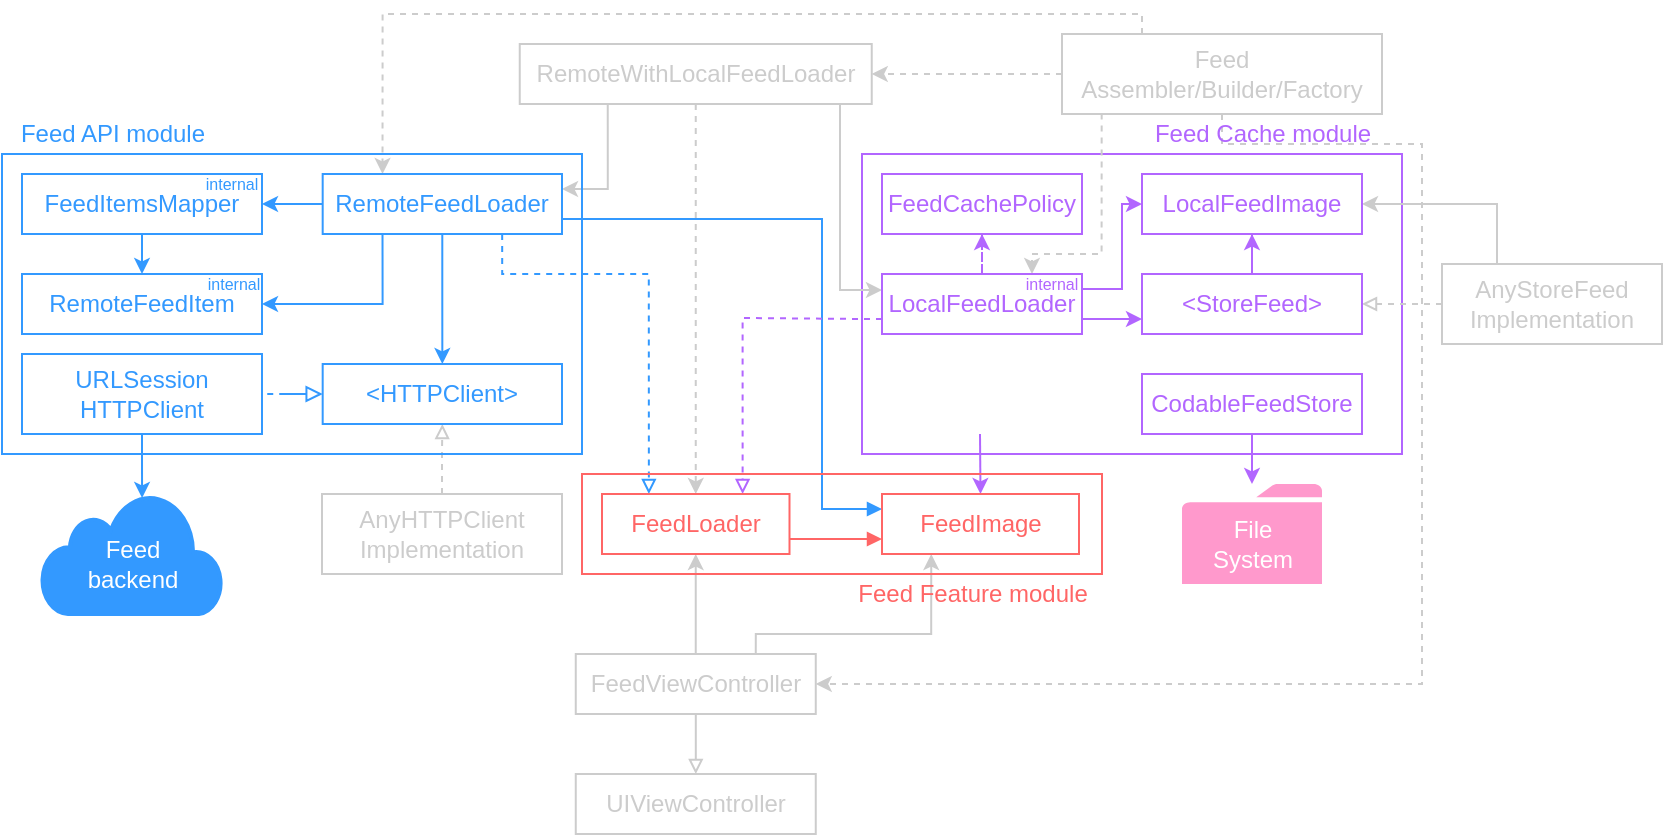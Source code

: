 <mxfile version="14.6.13" type="device"><diagram id="wlrVswjgaWLHFqJJ_riF" name="Page-1"><mxGraphModel dx="757" dy="538" grid="1" gridSize="10" guides="1" tooltips="1" connect="1" arrows="1" fold="1" page="1" pageScale="1" pageWidth="850" pageHeight="1100" background="none" math="0" shadow="0"><root><mxCell id="0"/><mxCell id="1" parent="0"/><mxCell id="sKoSRezW0ANcemscxTP6-8" value="" style="rounded=0;whiteSpace=wrap;html=1;rotation=0;fillColor=none;strokeColor=#B266FF;strokeWidth=1;" parent="1" vertex="1"><mxGeometry x="440" y="180" width="270" height="150" as="geometry"/></mxCell><mxCell id="sKoSRezW0ANcemscxTP6-4" value="" style="edgeStyle=orthogonalEdgeStyle;rounded=0;orthogonalLoop=1;jettySize=auto;html=1;endArrow=block;endFill=0;rotation=0;strokeColor=#CCCCCC;endSize=5;" parent="1" source="sKoSRezW0ANcemscxTP6-2" target="sKoSRezW0ANcemscxTP6-3" edge="1"><mxGeometry relative="1" as="geometry"/></mxCell><mxCell id="sKoSRezW0ANcemscxTP6-2" value="FeedViewController" style="rounded=0;whiteSpace=wrap;html=1;rotation=0;fillColor=none;strokeColor=#CCCCCC;fontColor=#CCCCCC;" parent="1" vertex="1"><mxGeometry x="296.88" y="430" width="120" height="30" as="geometry"/></mxCell><mxCell id="sKoSRezW0ANcemscxTP6-3" value="UIViewController" style="rounded=0;whiteSpace=wrap;html=1;rotation=0;fontColor=#CCCCCC;fillColor=none;strokeColor=#CCCCCC;" parent="1" vertex="1"><mxGeometry x="296.88" y="490" width="120" height="30" as="geometry"/></mxCell><mxCell id="sKoSRezW0ANcemscxTP6-15" style="edgeStyle=orthogonalEdgeStyle;rounded=0;orthogonalLoop=1;jettySize=auto;html=1;endArrow=classic;endFill=1;entryX=0;entryY=0.25;entryDx=0;entryDy=0;rotation=0;strokeColor=#CCCCCC;endSize=5;" parent="1" source="sKoSRezW0ANcemscxTP6-10" target="HoNs_JV8DUO6oVtTPOGx-26" edge="1"><mxGeometry relative="1" as="geometry"><Array as="points"><mxPoint x="429" y="248"/><mxPoint x="450" y="248"/></Array></mxGeometry></mxCell><mxCell id="L9i5ka9Uu0ci56A2ikQO-41" style="edgeStyle=orthogonalEdgeStyle;rounded=0;orthogonalLoop=1;jettySize=auto;html=1;entryX=0.5;entryY=0;entryDx=0;entryDy=0;fontSize=12;fontColor=#CCCCCC;endArrow=classic;endFill=1;strokeWidth=1;strokeColor=#CCCCCC;dashed=1;endSize=5;" edge="1" parent="1" source="sKoSRezW0ANcemscxTP6-10" target="HoNs_JV8DUO6oVtTPOGx-5"><mxGeometry relative="1" as="geometry"/></mxCell><mxCell id="sKoSRezW0ANcemscxTP6-10" value="RemoteWithLocalFeedLoader" style="rounded=0;whiteSpace=wrap;html=1;rotation=0;fillColor=none;strokeColor=#CCCCCC;fontColor=#CCCCCC;" parent="1" vertex="1"><mxGeometry x="268.87" y="125" width="176" height="30" as="geometry"/></mxCell><mxCell id="sKoSRezW0ANcemscxTP6-14" style="edgeStyle=orthogonalEdgeStyle;orthogonalLoop=1;jettySize=auto;html=1;endArrow=classic;endFill=1;exitX=0.25;exitY=1;exitDx=0;exitDy=0;rotation=0;strokeColor=#CCCCCC;rounded=0;endSize=5;entryX=1;entryY=0.25;entryDx=0;entryDy=0;" parent="1" source="sKoSRezW0ANcemscxTP6-10" target="kkA9lWpvGcLzm17YaN3X-4" edge="1"><mxGeometry relative="1" as="geometry"><mxPoint x="340" y="198" as="targetPoint"/><Array as="points"><mxPoint x="313" y="198"/></Array></mxGeometry></mxCell><mxCell id="sKoSRezW0ANcemscxTP6-7" style="edgeStyle=orthogonalEdgeStyle;rounded=0;orthogonalLoop=1;jettySize=auto;html=1;endArrow=block;endFill=0;dashed=1;jumpStyle=none;strokeWidth=1;rotation=0;exitX=0.75;exitY=1;exitDx=0;exitDy=0;strokeColor=#3399FF;entryX=0.25;entryY=0;entryDx=0;entryDy=0;endSize=5;" parent="1" source="kkA9lWpvGcLzm17YaN3X-4" target="HoNs_JV8DUO6oVtTPOGx-5" edge="1"><mxGeometry relative="1" as="geometry"><mxPoint x="310" y="275" as="sourcePoint"/><Array as="points"><mxPoint x="260" y="240"/><mxPoint x="333" y="240"/></Array></mxGeometry></mxCell><mxCell id="HoNs_JV8DUO6oVtTPOGx-21" style="edgeStyle=orthogonalEdgeStyle;rounded=0;orthogonalLoop=1;jettySize=auto;html=1;exitX=1;exitY=0.75;exitDx=0;exitDy=0;entryX=0;entryY=0.25;entryDx=0;entryDy=0;startArrow=none;startFill=0;endArrow=block;endFill=1;rotation=0;strokeColor=#3399FF;endSize=5;" parent="1" source="kkA9lWpvGcLzm17YaN3X-4" target="HoNs_JV8DUO6oVtTPOGx-19" edge="1"><mxGeometry relative="1" as="geometry"><Array as="points"><mxPoint x="420" y="212"/><mxPoint x="420" y="358"/></Array></mxGeometry></mxCell><mxCell id="HoNs_JV8DUO6oVtTPOGx-24" style="edgeStyle=orthogonalEdgeStyle;rounded=0;orthogonalLoop=1;jettySize=auto;html=1;entryX=0.5;entryY=1;entryDx=0;entryDy=0;startArrow=none;startFill=0;endArrow=block;endFill=0;dashed=1;rotation=0;strokeColor=#CCCCCC;endSize=5;" parent="1" source="HoNs_JV8DUO6oVtTPOGx-23" target="kkA9lWpvGcLzm17YaN3X-6" edge="1"><mxGeometry relative="1" as="geometry"/></mxCell><mxCell id="HoNs_JV8DUO6oVtTPOGx-23" value="&lt;font color=&quot;#cccccc&quot;&gt;AnyHTTPClient&lt;br&gt;Implementation&lt;/font&gt;" style="rounded=0;whiteSpace=wrap;html=1;gradientColor=#ffffff;rotation=0;fillColor=none;strokeColor=#CCCCCC;" parent="1" vertex="1"><mxGeometry x="170" y="350" width="120" height="40" as="geometry"/></mxCell><mxCell id="sKoSRezW0ANcemscxTP6-5" value="" style="edgeStyle=orthogonalEdgeStyle;rounded=0;orthogonalLoop=1;jettySize=auto;html=1;endArrow=classic;endFill=1;entryX=0.5;entryY=1;entryDx=0;entryDy=0;exitX=0.5;exitY=0;exitDx=0;exitDy=0;rotation=0;strokeColor=#CCCCCC;endSize=5;" parent="1" source="sKoSRezW0ANcemscxTP6-2" target="HoNs_JV8DUO6oVtTPOGx-5" edge="1"><mxGeometry relative="1" as="geometry"/></mxCell><mxCell id="HoNs_JV8DUO6oVtTPOGx-25" style="edgeStyle=orthogonalEdgeStyle;rounded=0;orthogonalLoop=1;jettySize=auto;html=1;exitX=0.75;exitY=0;exitDx=0;exitDy=0;startArrow=none;startFill=0;endArrow=classic;endFill=1;strokeColor=#CCCCCC;rotation=0;entryX=0.25;entryY=1;entryDx=0;entryDy=0;endSize=5;" parent="1" source="sKoSRezW0ANcemscxTP6-2" target="HoNs_JV8DUO6oVtTPOGx-19" edge="1"><mxGeometry relative="1" as="geometry"><Array as="points"><mxPoint x="387" y="420"/><mxPoint x="475" y="420"/></Array></mxGeometry></mxCell><mxCell id="HoNs_JV8DUO6oVtTPOGx-36" style="edgeStyle=orthogonalEdgeStyle;rounded=0;orthogonalLoop=1;jettySize=auto;html=1;entryX=0.75;entryY=0;entryDx=0;entryDy=0;startArrow=none;startFill=0;endArrow=block;endFill=0;dashed=1;rotation=0;exitX=0;exitY=0.75;exitDx=0;exitDy=0;endSize=5;strokeColor=#B266FF;" parent="1" source="HoNs_JV8DUO6oVtTPOGx-26" target="HoNs_JV8DUO6oVtTPOGx-5" edge="1"><mxGeometry relative="1" as="geometry"><Array as="points"><mxPoint x="440" y="262"/><mxPoint x="380" y="262"/></Array></mxGeometry></mxCell><mxCell id="HoNs_JV8DUO6oVtTPOGx-37" style="edgeStyle=orthogonalEdgeStyle;rounded=0;orthogonalLoop=1;jettySize=auto;html=1;entryX=0.5;entryY=0;entryDx=0;entryDy=0;startArrow=none;startFill=0;endArrow=classic;endFill=1;rotation=0;strokeColor=#B266FF;endSize=5;" parent="1" target="HoNs_JV8DUO6oVtTPOGx-19" edge="1"><mxGeometry relative="1" as="geometry"><mxPoint x="499" y="320" as="sourcePoint"/></mxGeometry></mxCell><mxCell id="L9i5ka9Uu0ci56A2ikQO-48" style="edgeStyle=orthogonalEdgeStyle;rounded=0;orthogonalLoop=1;jettySize=auto;html=1;exitX=0;exitY=0.5;exitDx=0;exitDy=0;entryX=1;entryY=0.5;entryDx=0;entryDy=0;dashed=1;fontSize=12;fontColor=#CCCCCC;endArrow=block;endFill=0;endSize=5;strokeColor=#CCCCCC;strokeWidth=1;" edge="1" parent="1" source="HoNs_JV8DUO6oVtTPOGx-29" target="HoNs_JV8DUO6oVtTPOGx-27"><mxGeometry relative="1" as="geometry"/></mxCell><mxCell id="L9i5ka9Uu0ci56A2ikQO-49" style="edgeStyle=orthogonalEdgeStyle;rounded=0;orthogonalLoop=1;jettySize=auto;html=1;entryX=1;entryY=0.5;entryDx=0;entryDy=0;fontSize=12;fontColor=#CCCCCC;endArrow=classic;endFill=1;endSize=5;strokeColor=#CCCCCC;strokeWidth=1;exitX=0.25;exitY=0;exitDx=0;exitDy=0;" edge="1" parent="1" source="HoNs_JV8DUO6oVtTPOGx-29" target="HoNs_JV8DUO6oVtTPOGx-31"><mxGeometry relative="1" as="geometry"><Array as="points"><mxPoint x="757" y="205"/></Array></mxGeometry></mxCell><mxCell id="HoNs_JV8DUO6oVtTPOGx-29" value="AnyStoreFeed&lt;br&gt;Implementation" style="rounded=0;whiteSpace=wrap;html=1;gradientColor=#ffffff;rotation=0;fillColor=none;strokeColor=#CCCCCC;fontColor=#CCCCCC;" parent="1" vertex="1"><mxGeometry x="730" y="235" width="110" height="40" as="geometry"/></mxCell><mxCell id="L9i5ka9Uu0ci56A2ikQO-36" style="edgeStyle=orthogonalEdgeStyle;rounded=0;orthogonalLoop=1;jettySize=auto;html=1;entryX=0.556;entryY=0.033;entryDx=0;entryDy=0;entryPerimeter=0;fontSize=12;fontColor=#FFFFFF;endArrow=classic;endFill=1;strokeColor=#3399FF;strokeWidth=1;endSize=5;" edge="1" parent="1" source="kkA9lWpvGcLzm17YaN3X-9" target="L9i5ka9Uu0ci56A2ikQO-29"><mxGeometry relative="1" as="geometry"/></mxCell><mxCell id="L9i5ka9Uu0ci56A2ikQO-31" value="" style="group" vertex="1" connectable="0" parent="1"><mxGeometry x="30" y="350" width="100" height="60" as="geometry"/></mxCell><mxCell id="L9i5ka9Uu0ci56A2ikQO-33" value="" style="group" vertex="1" connectable="0" parent="L9i5ka9Uu0ci56A2ikQO-31"><mxGeometry width="90" height="60" as="geometry"/></mxCell><mxCell id="L9i5ka9Uu0ci56A2ikQO-29" value="" style="html=1;verticalLabelPosition=bottom;align=center;labelBackgroundColor=#ffffff;verticalAlign=top;strokeWidth=2;shadow=0;dashed=0;shape=mxgraph.ios7.icons.cloud;fontSize=12;fontColor=#FFFFFF;fillColor=#3399FF;gradientColor=none;strokeColor=#3399FF;" vertex="1" parent="L9i5ka9Uu0ci56A2ikQO-33"><mxGeometry width="90" height="60" as="geometry"/></mxCell><mxCell id="L9i5ka9Uu0ci56A2ikQO-32" value="Feed&lt;br&gt;backend" style="text;html=1;align=center;verticalAlign=middle;resizable=0;points=[];autosize=1;strokeColor=none;fontSize=12;fontColor=#FFFFFF;" vertex="1" parent="L9i5ka9Uu0ci56A2ikQO-33"><mxGeometry x="15.0" y="20" width="60" height="30" as="geometry"/></mxCell><mxCell id="HoNs_JV8DUO6oVtTPOGx-38" style="edgeStyle=orthogonalEdgeStyle;rounded=0;orthogonalLoop=1;jettySize=auto;html=1;startArrow=none;startFill=0;endArrow=classic;endFill=1;exitX=1;exitY=0.75;exitDx=0;exitDy=0;rotation=0;strokeColor=#B266FF;strokeWidth=1;endSize=5;entryX=0;entryY=0.75;entryDx=0;entryDy=0;" parent="1" source="HoNs_JV8DUO6oVtTPOGx-26" target="HoNs_JV8DUO6oVtTPOGx-27" edge="1"><mxGeometry x="310" y="260" as="geometry"><mxPoint x="580" y="312" as="targetPoint"/></mxGeometry></mxCell><mxCell id="sKoSRezW0ANcemscxTP6-1" value="" style="rounded=0;whiteSpace=wrap;html=1;rotation=0;fillColor=none;strokeColor=#FF6666;fontColor=#FF6666;" parent="1" vertex="1"><mxGeometry x="300" y="340" width="260" height="50" as="geometry"/></mxCell><mxCell id="HoNs_JV8DUO6oVtTPOGx-5" value="FeedLoader" style="rounded=0;whiteSpace=wrap;html=1;rotation=0;fillColor=none;strokeColor=#FF6666;fontColor=#FF6666;" parent="1" vertex="1"><mxGeometry x="310" y="350" width="93.75" height="30" as="geometry"/></mxCell><mxCell id="HoNs_JV8DUO6oVtTPOGx-19" value="FeedImage" style="rounded=0;whiteSpace=wrap;html=1;rotation=0;fillColor=none;strokeWidth=1;strokeColor=#FF6666;fontColor=#FF6666;" parent="1" vertex="1"><mxGeometry x="450" y="350" width="98.5" height="30" as="geometry"/></mxCell><mxCell id="HoNs_JV8DUO6oVtTPOGx-20" value="" style="edgeStyle=orthogonalEdgeStyle;rounded=0;orthogonalLoop=1;jettySize=auto;html=1;startArrow=none;startFill=0;endArrow=block;endFill=1;exitX=1;exitY=0.75;exitDx=0;exitDy=0;entryX=0;entryY=0.75;entryDx=0;entryDy=0;rotation=0;strokeColor=#FF6666;fontColor=#FF6666;endSize=5;" parent="1" source="HoNs_JV8DUO6oVtTPOGx-5" target="HoNs_JV8DUO6oVtTPOGx-19" edge="1"><mxGeometry x="270" y="340" as="geometry"/></mxCell><mxCell id="L9i5ka9Uu0ci56A2ikQO-8" value="Feed Feature module" style="text;html=1;align=center;verticalAlign=middle;resizable=0;points=[];autosize=1;fontColor=#FF6666;" vertex="1" parent="1"><mxGeometry x="430" y="390" width="130" height="20" as="geometry"/></mxCell><mxCell id="L9i5ka9Uu0ci56A2ikQO-44" style="edgeStyle=orthogonalEdgeStyle;rounded=0;orthogonalLoop=1;jettySize=auto;html=1;entryX=1;entryY=0.5;entryDx=0;entryDy=0;dashed=1;fontSize=12;fontColor=#CCCCCC;endArrow=classic;endFill=1;strokeColor=#CCCCCC;strokeWidth=1;endSize=5;" edge="1" parent="1" source="L9i5ka9Uu0ci56A2ikQO-43" target="sKoSRezW0ANcemscxTP6-10"><mxGeometry relative="1" as="geometry"/></mxCell><mxCell id="L9i5ka9Uu0ci56A2ikQO-45" style="edgeStyle=orthogonalEdgeStyle;rounded=0;orthogonalLoop=1;jettySize=auto;html=1;exitX=0.124;exitY=0.995;exitDx=0;exitDy=0;dashed=1;fontSize=12;fontColor=#CCCCCC;endArrow=classic;endFill=1;endSize=5;strokeColor=#CCCCCC;strokeWidth=1;entryX=0.75;entryY=0;entryDx=0;entryDy=0;exitPerimeter=0;" edge="1" parent="1" source="L9i5ka9Uu0ci56A2ikQO-43" target="HoNs_JV8DUO6oVtTPOGx-26"><mxGeometry relative="1" as="geometry"><mxPoint x="510" y="290" as="targetPoint"/><Array as="points"><mxPoint x="560" y="230"/><mxPoint x="525" y="230"/></Array></mxGeometry></mxCell><mxCell id="L9i5ka9Uu0ci56A2ikQO-46" style="edgeStyle=orthogonalEdgeStyle;rounded=0;orthogonalLoop=1;jettySize=auto;html=1;entryX=1;entryY=0.5;entryDx=0;entryDy=0;dashed=1;fontSize=12;fontColor=#CCCCCC;endArrow=classic;endFill=1;endSize=5;strokeColor=#CCCCCC;strokeWidth=1;" edge="1" parent="1" source="L9i5ka9Uu0ci56A2ikQO-43" target="sKoSRezW0ANcemscxTP6-2"><mxGeometry relative="1" as="geometry"><Array as="points"><mxPoint x="620" y="175"/><mxPoint x="720" y="175"/><mxPoint x="720" y="445"/></Array></mxGeometry></mxCell><mxCell id="L9i5ka9Uu0ci56A2ikQO-47" style="edgeStyle=orthogonalEdgeStyle;rounded=0;orthogonalLoop=1;jettySize=auto;html=1;dashed=1;fontSize=12;fontColor=#CCCCCC;endArrow=classic;endFill=1;endSize=5;strokeColor=#CCCCCC;strokeWidth=1;entryX=0.25;entryY=0;entryDx=0;entryDy=0;exitX=0.25;exitY=0;exitDx=0;exitDy=0;" edge="1" parent="1" source="L9i5ka9Uu0ci56A2ikQO-43" target="kkA9lWpvGcLzm17YaN3X-4"><mxGeometry relative="1" as="geometry"><mxPoint x="200" y="100" as="targetPoint"/><Array as="points"><mxPoint x="580" y="110"/><mxPoint x="200" y="110"/></Array></mxGeometry></mxCell><mxCell id="L9i5ka9Uu0ci56A2ikQO-43" value="Feed Assembler/Builder/Factory" style="rounded=0;whiteSpace=wrap;html=1;rotation=0;fillColor=none;strokeColor=#CCCCCC;fontColor=#CCCCCC;" vertex="1" parent="1"><mxGeometry x="540" y="120" width="160" height="40" as="geometry"/></mxCell><mxCell id="L9i5ka9Uu0ci56A2ikQO-53" value="internal" style="text;html=1;strokeColor=none;fillColor=none;align=center;verticalAlign=middle;whiteSpace=wrap;rounded=0;fontSize=8;fontColor=#B266FF;" vertex="1" parent="1"><mxGeometry x="520" y="240" width="30" height="10" as="geometry"/></mxCell><UserObject label="" tooltip="asdf" id="L9i5ka9Uu0ci56A2ikQO-34"><mxCell style="rounded=0;whiteSpace=wrap;html=1;gradientColor=#ffffff;align=left;rotation=0;strokeColor=#3399FF;fontColor=#3399FF;fillColor=none;container=0;" vertex="1" parent="1"><mxGeometry x="10" y="180" width="290" height="150" as="geometry"><mxRectangle x="100" y="190" width="50" height="40" as="alternateBounds"/></mxGeometry></mxCell></UserObject><mxCell id="kkA9lWpvGcLzm17YaN3X-4" value="RemoteFeedLoader" style="rounded=0;whiteSpace=wrap;html=1;gradientColor=#ffffff;rotation=0;strokeColor=#3399FF;fontColor=#3399FF;fillColor=none;" parent="1" vertex="1"><mxGeometry x="170.34" y="190" width="119.66" height="30" as="geometry"/></mxCell><mxCell id="kkA9lWpvGcLzm17YaN3X-9" value="URLSession&lt;br&gt;HTTPClient" style="rounded=0;whiteSpace=wrap;html=1;gradientColor=#ffffff;rotation=0;strokeColor=#3399FF;fontColor=#3399FF;fillColor=none;" parent="1" vertex="1"><mxGeometry x="20" y="280" width="120" height="40" as="geometry"/></mxCell><mxCell id="L9i5ka9Uu0ci56A2ikQO-4" value="Feed API module" style="text;html=1;align=center;verticalAlign=middle;resizable=0;points=[];autosize=1;fontColor=#3399FF;" vertex="1" parent="1"><mxGeometry x="10" y="160" width="110" height="20" as="geometry"/></mxCell><mxCell id="kkA9lWpvGcLzm17YaN3X-6" value="&amp;lt;HTTPClient&amp;gt;" style="rounded=0;whiteSpace=wrap;html=1;gradientColor=#ffffff;rotation=0;strokeColor=#3399FF;fontColor=#3399FF;fillColor=none;" parent="1" vertex="1"><mxGeometry x="170.34" y="285" width="119.66" height="30" as="geometry"/></mxCell><mxCell id="L9i5ka9Uu0ci56A2ikQO-58" value="" style="group" vertex="1" connectable="0" parent="1"><mxGeometry x="20.0" y="190" width="120" height="30" as="geometry"/></mxCell><mxCell id="kkA9lWpvGcLzm17YaN3X-5" value="FeedItemsMapper" style="rounded=0;whiteSpace=wrap;html=1;gradientColor=#ffffff;rotation=0;strokeColor=#3399FF;fontColor=#3399FF;fillColor=none;" parent="L9i5ka9Uu0ci56A2ikQO-58" vertex="1"><mxGeometry width="120" height="30" as="geometry"/></mxCell><mxCell id="L9i5ka9Uu0ci56A2ikQO-12" value="internal" style="text;html=1;strokeColor=none;fillColor=none;align=center;verticalAlign=middle;whiteSpace=wrap;rounded=0;fontSize=8;fontColor=#3399FF;" vertex="1" parent="L9i5ka9Uu0ci56A2ikQO-58"><mxGeometry x="90" width="30" height="10" as="geometry"/></mxCell><mxCell id="HoNs_JV8DUO6oVtTPOGx-3" style="edgeStyle=orthogonalEdgeStyle;rounded=0;orthogonalLoop=1;jettySize=auto;html=1;rotation=0;strokeColor=#3399FF;fontColor=#3399FF;entryX=1;entryY=0.5;entryDx=0;entryDy=0;exitX=0.25;exitY=1;exitDx=0;exitDy=0;endSize=5;" parent="1" source="kkA9lWpvGcLzm17YaN3X-4" target="L9i5ka9Uu0ci56A2ikQO-20" edge="1"><mxGeometry x="-180" y="100" as="geometry"><mxPoint x="87" y="340" as="targetPoint"/><Array as="points"><mxPoint x="200" y="255"/></Array></mxGeometry></mxCell><mxCell id="kkA9lWpvGcLzm17YaN3X-10" style="edgeStyle=orthogonalEdgeStyle;rounded=0;jumpStyle=none;orthogonalLoop=1;jettySize=auto;html=1;entryX=1;entryY=0.5;entryDx=0;entryDy=0;strokeWidth=1;startArrow=block;startFill=0;endArrow=none;endFill=0;dashed=1;rotation=0;strokeColor=#3399FF;endSize=5;" parent="1" source="kkA9lWpvGcLzm17YaN3X-6" target="kkA9lWpvGcLzm17YaN3X-9" edge="1"><mxGeometry x="-180" y="100" as="geometry"><mxPoint x="179.407" y="480" as="targetPoint"/></mxGeometry></mxCell><mxCell id="kkA9lWpvGcLzm17YaN3X-7" style="edgeStyle=orthogonalEdgeStyle;rounded=0;jumpStyle=none;orthogonalLoop=1;jettySize=auto;html=1;entryX=0.5;entryY=0;entryDx=0;entryDy=0;strokeWidth=1;rotation=0;strokeColor=#3399FF;endSize=5;" parent="1" source="kkA9lWpvGcLzm17YaN3X-4" target="kkA9lWpvGcLzm17YaN3X-6" edge="1"><mxGeometry x="-180" y="100" as="geometry"><mxPoint x="321.695" y="380" as="sourcePoint"/></mxGeometry></mxCell><mxCell id="kkA9lWpvGcLzm17YaN3X-8" style="edgeStyle=orthogonalEdgeStyle;rounded=0;jumpStyle=none;orthogonalLoop=1;jettySize=auto;html=1;entryX=1;entryY=0.5;entryDx=0;entryDy=0;strokeWidth=1;rotation=0;strokeColor=#3399FF;fontColor=#3399FF;endSize=5;" parent="1" source="kkA9lWpvGcLzm17YaN3X-4" target="kkA9lWpvGcLzm17YaN3X-5" edge="1"><mxGeometry x="-180" y="100" as="geometry"/></mxCell><mxCell id="L9i5ka9Uu0ci56A2ikQO-22" style="edgeStyle=orthogonalEdgeStyle;rounded=0;orthogonalLoop=1;jettySize=auto;html=1;exitX=0.5;exitY=1;exitDx=0;exitDy=0;entryX=0.5;entryY=0;entryDx=0;entryDy=0;fontSize=8;fontColor=#3399FF;endArrow=classic;endFill=1;strokeColor=#3399FF;strokeWidth=1;endSize=5;" edge="1" parent="1" source="kkA9lWpvGcLzm17YaN3X-5" target="L9i5ka9Uu0ci56A2ikQO-20"><mxGeometry x="10" y="150" as="geometry"/></mxCell><mxCell id="L9i5ka9Uu0ci56A2ikQO-18" value="" style="group" vertex="1" connectable="0" parent="1"><mxGeometry x="20" y="240" width="130" height="30" as="geometry"/></mxCell><mxCell id="L9i5ka9Uu0ci56A2ikQO-19" value="" style="group" vertex="1" connectable="0" parent="L9i5ka9Uu0ci56A2ikQO-18"><mxGeometry width="130" height="30" as="geometry"/></mxCell><mxCell id="L9i5ka9Uu0ci56A2ikQO-20" value="RemoteFeedItem" style="rounded=0;whiteSpace=wrap;html=1;gradientColor=#ffffff;rotation=0;strokeColor=#3399FF;fontColor=#3399FF;fillColor=none;" vertex="1" parent="L9i5ka9Uu0ci56A2ikQO-19"><mxGeometry width="120" height="30" as="geometry"/></mxCell><mxCell id="L9i5ka9Uu0ci56A2ikQO-21" value="internal" style="text;html=1;strokeColor=none;fillColor=none;align=center;verticalAlign=middle;whiteSpace=wrap;rounded=0;fontSize=8;fontColor=#3399FF;" vertex="1" parent="L9i5ka9Uu0ci56A2ikQO-18"><mxGeometry x="90.63" width="30" height="10" as="geometry"/></mxCell><mxCell id="L9i5ka9Uu0ci56A2ikQO-66" style="edgeStyle=orthogonalEdgeStyle;rounded=0;orthogonalLoop=1;jettySize=auto;html=1;exitX=0.5;exitY=1;exitDx=0;exitDy=0;fontSize=12;fontColor=#FFFFFF;endArrow=classic;endFill=1;endSize=5;strokeColor=#B266FF;strokeWidth=1;" edge="1" parent="1" source="L9i5ka9Uu0ci56A2ikQO-54" target="L9i5ka9Uu0ci56A2ikQO-61"><mxGeometry relative="1" as="geometry"/></mxCell><mxCell id="L9i5ka9Uu0ci56A2ikQO-54" value="CodableFeedStore" style="rounded=0;whiteSpace=wrap;html=1;gradientColor=#ffffff;rotation=0;fillColor=none;strokeColor=#B266FF;fontColor=#B266FF;" vertex="1" parent="1"><mxGeometry x="580" y="290" width="110" height="30" as="geometry"/></mxCell><mxCell id="HoNs_JV8DUO6oVtTPOGx-26" value="LocalFeedLoader" style="rounded=0;whiteSpace=wrap;html=1;gradientColor=#ffffff;rotation=0;fontColor=#B266FF;strokeColor=#B266FF;fillColor=none;strokeWidth=1;fontStyle=0" parent="1" vertex="1"><mxGeometry x="450" y="240" width="100" height="30" as="geometry"/></mxCell><mxCell id="HoNs_JV8DUO6oVtTPOGx-27" value="&amp;lt;StoreFeed&amp;gt;" style="rounded=0;whiteSpace=wrap;html=1;gradientColor=#ffffff;rotation=0;fontColor=#B266FF;strokeColor=#B266FF;fillColor=none;strokeWidth=1;" parent="1" vertex="1"><mxGeometry x="580" y="240" width="110" height="30" as="geometry"/></mxCell><mxCell id="HoNs_JV8DUO6oVtTPOGx-31" value="LocalFeedImage" style="rounded=0;whiteSpace=wrap;html=1;gradientColor=#ffffff;rotation=0;fontColor=#B266FF;strokeColor=#B266FF;fillColor=none;strokeWidth=1;" parent="1" vertex="1"><mxGeometry x="580" y="190" width="110" height="30" as="geometry"/></mxCell><mxCell id="L9i5ka9Uu0ci56A2ikQO-5" value="Feed Cache module" style="text;html=1;align=center;verticalAlign=middle;resizable=0;points=[];autosize=1;strokeColor=none;fontColor=#B266FF;" vertex="1" parent="1"><mxGeometry x="580" y="160" width="120" height="20" as="geometry"/></mxCell><mxCell id="L9i5ka9Uu0ci56A2ikQO-51" value="FeedCachePolicy" style="rounded=0;whiteSpace=wrap;html=1;gradientColor=#ffffff;rotation=0;fontColor=#B266FF;strokeColor=#B266FF;fillColor=none;strokeWidth=1;fontStyle=0" vertex="1" parent="1"><mxGeometry x="450" y="190" width="100" height="30" as="geometry"/></mxCell><mxCell id="L9i5ka9Uu0ci56A2ikQO-7" style="edgeStyle=orthogonalEdgeStyle;rounded=0;orthogonalLoop=1;jettySize=auto;html=1;exitX=0.5;exitY=0;exitDx=0;exitDy=0;fontColor=#B266FF;strokeColor=#B266FF;strokeWidth=1;endSize=5;" edge="1" parent="1" source="HoNs_JV8DUO6oVtTPOGx-27" target="HoNs_JV8DUO6oVtTPOGx-31"><mxGeometry x="1620" y="400" as="geometry"/></mxCell><mxCell id="HoNs_JV8DUO6oVtTPOGx-32" value="" style="edgeStyle=orthogonalEdgeStyle;rounded=0;orthogonalLoop=1;jettySize=auto;html=1;startArrow=none;startFill=0;endArrow=classic;endFill=1;rotation=0;strokeColor=#B266FF;strokeWidth=1;endSize=5;exitX=1;exitY=0.25;exitDx=0;exitDy=0;entryX=0;entryY=0.5;entryDx=0;entryDy=0;" parent="1" source="HoNs_JV8DUO6oVtTPOGx-26" target="HoNs_JV8DUO6oVtTPOGx-31" edge="1"><mxGeometry x="790" y="290" as="geometry"><Array as="points"><mxPoint x="570" y="248"/><mxPoint x="570" y="205"/></Array></mxGeometry></mxCell><mxCell id="L9i5ka9Uu0ci56A2ikQO-52" value="" style="edgeStyle=orthogonalEdgeStyle;rounded=0;orthogonalLoop=1;jettySize=auto;html=1;fontSize=12;fontColor=#CCCCCC;endArrow=classic;endFill=1;endSize=5;strokeColor=#B266FF;strokeWidth=1;dashed=1;" edge="1" parent="1" source="HoNs_JV8DUO6oVtTPOGx-26" target="L9i5ka9Uu0ci56A2ikQO-51"><mxGeometry x="920" y="240" as="geometry"/></mxCell><mxCell id="L9i5ka9Uu0ci56A2ikQO-63" value="" style="group" vertex="1" connectable="0" parent="1"><mxGeometry x="600" y="345" width="70" height="50" as="geometry"/></mxCell><mxCell id="L9i5ka9Uu0ci56A2ikQO-61" value="" style="pointerEvents=1;shadow=0;dashed=0;html=1;strokeColor=none;labelPosition=center;verticalLabelPosition=bottom;verticalAlign=top;outlineConnect=0;align=center;shape=mxgraph.office.concepts.folder;fontSize=12;fontColor=#B266FF;fillColor=#FF99CC;" vertex="1" parent="L9i5ka9Uu0ci56A2ikQO-63"><mxGeometry width="70" height="50" as="geometry"/></mxCell><mxCell id="L9i5ka9Uu0ci56A2ikQO-62" value="File&lt;br&gt;System" style="text;html=1;align=center;verticalAlign=middle;resizable=0;points=[];autosize=1;strokeColor=none;fontSize=12;fontColor=#FFFFFF;" vertex="1" parent="L9i5ka9Uu0ci56A2ikQO-63"><mxGeometry x="5" y="15" width="60" height="30" as="geometry"/></mxCell></root></mxGraphModel></diagram></mxfile>